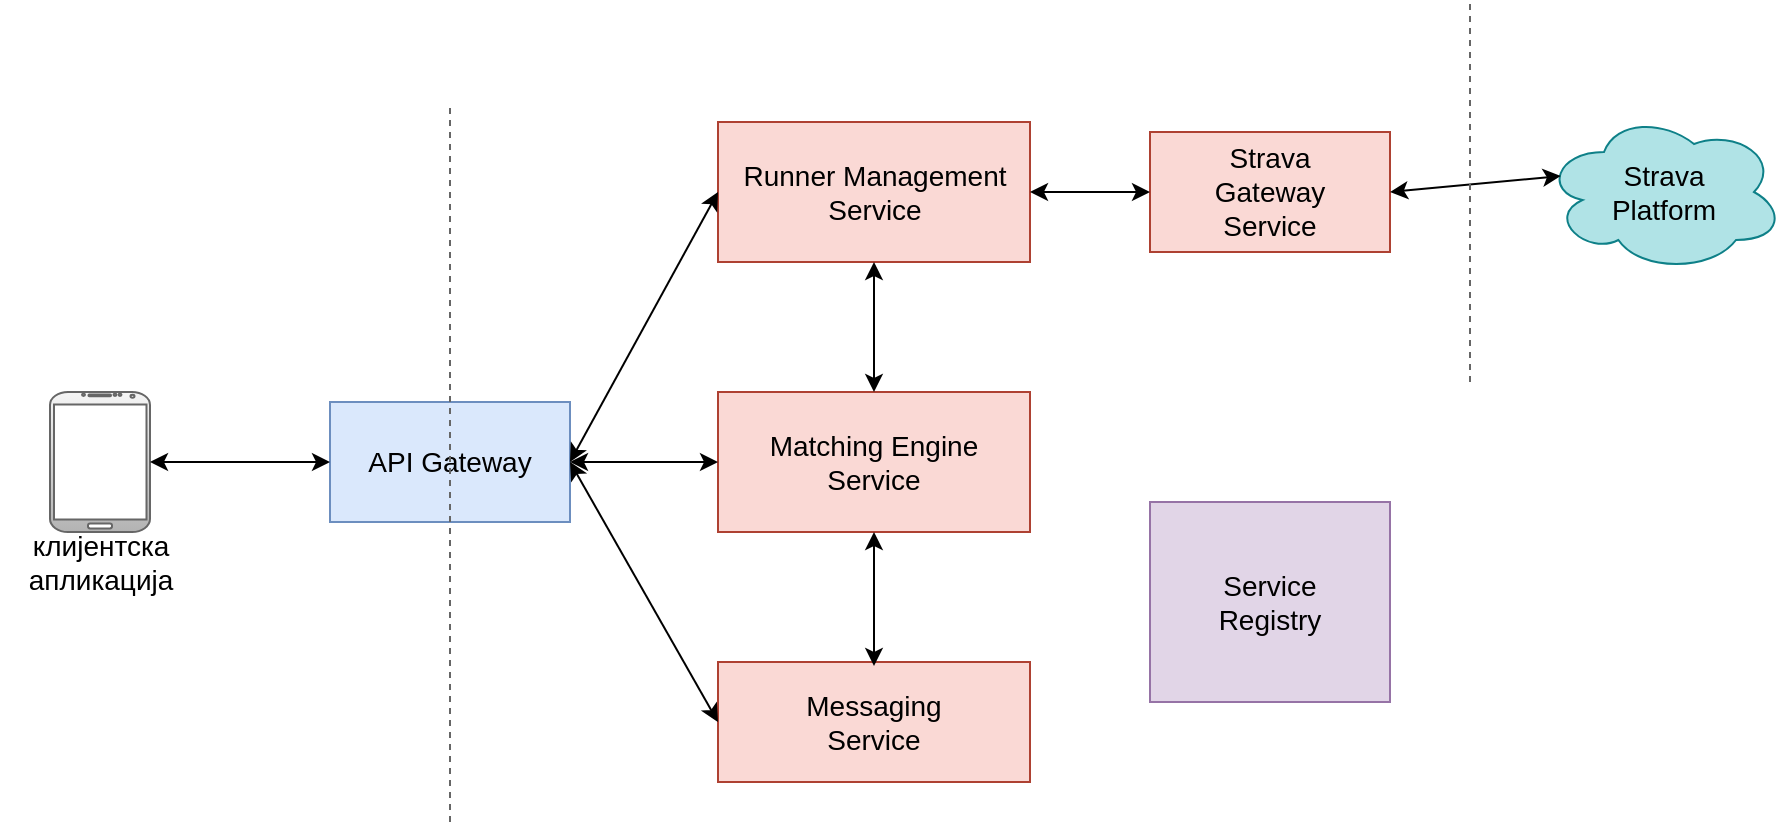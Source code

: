 <mxfile version="14.9.2" type="device"><diagram id="ffxtIwfKnkr2le77iIuc" name="Page-1"><mxGraphModel dx="1422" dy="1905" grid="1" gridSize="10" guides="1" tooltips="1" connect="1" arrows="1" fold="1" page="1" pageScale="1" pageWidth="827" pageHeight="1169" math="0" shadow="0"><root><mxCell id="0"/><mxCell id="1" parent="0"/><mxCell id="Vy8d0Gn3gmAvOFZjUfgk-3" value="API Gateway" style="rounded=0;whiteSpace=wrap;html=1;fillColor=#dae8fc;strokeColor=#6c8ebf;fontSize=14;" parent="1" vertex="1"><mxGeometry x="220" y="190" width="120" height="60" as="geometry"/></mxCell><mxCell id="Vy8d0Gn3gmAvOFZjUfgk-6" value="" style="verticalLabelPosition=bottom;verticalAlign=top;html=1;shadow=0;dashed=0;strokeWidth=1;shape=mxgraph.android.phone2;strokeColor=#666666;fillColor=#f5f5f5;gradientColor=#b3b3b3;labelBackgroundColor=#ffffff;" parent="1" vertex="1"><mxGeometry x="80" y="185" width="50" height="70" as="geometry"/></mxCell><mxCell id="Vy8d0Gn3gmAvOFZjUfgk-10" value="клијентска&lt;br&gt;&lt;div&gt;апликација&lt;/div&gt;" style="text;html=1;align=center;verticalAlign=middle;resizable=0;points=[];autosize=1;strokeColor=none;fontSize=14;" parent="1" vertex="1"><mxGeometry x="55" y="250" width="100" height="40" as="geometry"/></mxCell><mxCell id="Vy8d0Gn3gmAvOFZjUfgk-11" value="" style="endArrow=classic;startArrow=classic;html=1;exitX=1;exitY=0.5;exitDx=0;exitDy=0;exitPerimeter=0;entryX=0;entryY=0.5;entryDx=0;entryDy=0;" parent="1" source="Vy8d0Gn3gmAvOFZjUfgk-6" target="Vy8d0Gn3gmAvOFZjUfgk-3" edge="1"><mxGeometry width="50" height="50" relative="1" as="geometry"><mxPoint x="380" y="250" as="sourcePoint"/><mxPoint x="430" y="200" as="targetPoint"/></mxGeometry></mxCell><mxCell id="Vy8d0Gn3gmAvOFZjUfgk-12" value="" style="endArrow=none;dashed=1;html=1;gradientColor=#b3b3b3;fillColor=#f5f5f5;strokeColor=#666666;" parent="1" edge="1"><mxGeometry width="50" height="50" relative="1" as="geometry"><mxPoint x="280" y="400" as="sourcePoint"/><mxPoint x="280" y="40" as="targetPoint"/></mxGeometry></mxCell><mxCell id="Vy8d0Gn3gmAvOFZjUfgk-13" value="" style="rounded=0;whiteSpace=wrap;html=1;labelBackgroundColor=#FFFFCC;fillColor=#fad9d5;strokeColor=#ae4132;" parent="1" vertex="1"><mxGeometry x="414" y="50" width="156" height="70" as="geometry"/></mxCell><mxCell id="Vy8d0Gn3gmAvOFZjUfgk-16" value="Runner Management&lt;br style=&quot;font-size: 14px;&quot;&gt;Service" style="text;html=1;align=center;verticalAlign=middle;resizable=0;points=[];autosize=1;strokeColor=none;fontSize=14;" parent="1" vertex="1"><mxGeometry x="417" y="65" width="150" height="40" as="geometry"/></mxCell><mxCell id="Vy8d0Gn3gmAvOFZjUfgk-17" value="" style="endArrow=classic;html=1;exitX=1;exitY=0.5;exitDx=0;exitDy=0;entryX=0;entryY=0.5;entryDx=0;entryDy=0;startArrow=classic;startFill=1;endFill=1;" parent="1" source="Vy8d0Gn3gmAvOFZjUfgk-3" target="Vy8d0Gn3gmAvOFZjUfgk-13" edge="1"><mxGeometry width="50" height="50" relative="1" as="geometry"><mxPoint x="380" y="220" as="sourcePoint"/><mxPoint x="409" y="180" as="targetPoint"/></mxGeometry></mxCell><mxCell id="Vy8d0Gn3gmAvOFZjUfgk-18" value="Strava&lt;br style=&quot;font-size: 14px;&quot;&gt;Gateway&lt;br style=&quot;font-size: 14px;&quot;&gt;Service" style="rounded=0;whiteSpace=wrap;html=1;labelBackgroundColor=none;fillColor=#fad9d5;strokeColor=#ae4132;fontSize=14;" parent="1" vertex="1"><mxGeometry x="630" y="55" width="120" height="60" as="geometry"/></mxCell><mxCell id="Vy8d0Gn3gmAvOFZjUfgk-19" value="Strava&lt;br style=&quot;font-size: 14px;&quot;&gt;Platform" style="ellipse;shape=cloud;whiteSpace=wrap;html=1;labelBackgroundColor=none;fillColor=#b0e3e6;strokeColor=#0e8088;fontSize=14;" parent="1" vertex="1"><mxGeometry x="827" y="45" width="120" height="80" as="geometry"/></mxCell><mxCell id="Vy8d0Gn3gmAvOFZjUfgk-20" value="" style="endArrow=classic;html=1;exitX=1;exitY=0.5;exitDx=0;exitDy=0;entryX=0;entryY=0.5;entryDx=0;entryDy=0;startArrow=classic;startFill=1;endFill=1;" parent="1" source="Vy8d0Gn3gmAvOFZjUfgk-13" target="Vy8d0Gn3gmAvOFZjUfgk-18" edge="1"><mxGeometry width="50" height="50" relative="1" as="geometry"><mxPoint x="530" y="200" as="sourcePoint"/><mxPoint x="580" y="150" as="targetPoint"/></mxGeometry></mxCell><mxCell id="Vy8d0Gn3gmAvOFZjUfgk-21" value="" style="endArrow=classic;html=1;entryX=0.07;entryY=0.4;entryDx=0;entryDy=0;entryPerimeter=0;exitX=1;exitY=0.5;exitDx=0;exitDy=0;startArrow=classic;startFill=1;endFill=1;" parent="1" source="Vy8d0Gn3gmAvOFZjUfgk-18" target="Vy8d0Gn3gmAvOFZjUfgk-19" edge="1"><mxGeometry width="50" height="50" relative="1" as="geometry"><mxPoint x="530" y="200" as="sourcePoint"/><mxPoint x="580" y="150" as="targetPoint"/></mxGeometry></mxCell><mxCell id="Vy8d0Gn3gmAvOFZjUfgk-22" value="" style="endArrow=none;dashed=1;html=1;gradientColor=#b3b3b3;fillColor=#f5f5f5;strokeColor=#666666;" parent="1" edge="1"><mxGeometry width="50" height="50" relative="1" as="geometry"><mxPoint x="790" y="180" as="sourcePoint"/><mxPoint x="790" y="-10" as="targetPoint"/></mxGeometry></mxCell><mxCell id="Vy8d0Gn3gmAvOFZjUfgk-23" value="Matching Engine&lt;br style=&quot;font-size: 14px;&quot;&gt;Service" style="rounded=0;whiteSpace=wrap;html=1;labelBackgroundColor=none;fillColor=#fad9d5;strokeColor=#ae4132;fontSize=14;" parent="1" vertex="1"><mxGeometry x="414" y="185" width="156" height="70" as="geometry"/></mxCell><mxCell id="Vy8d0Gn3gmAvOFZjUfgk-24" value="" style="endArrow=classic;html=1;entryX=0.5;entryY=1;entryDx=0;entryDy=0;exitX=0.5;exitY=0;exitDx=0;exitDy=0;startArrow=classic;startFill=1;endFill=1;" parent="1" source="Vy8d0Gn3gmAvOFZjUfgk-23" target="Vy8d0Gn3gmAvOFZjUfgk-13" edge="1"><mxGeometry width="50" height="50" relative="1" as="geometry"><mxPoint x="480" y="270" as="sourcePoint"/><mxPoint x="530" y="220" as="targetPoint"/></mxGeometry></mxCell><mxCell id="Vy8d0Gn3gmAvOFZjUfgk-25" value="" style="endArrow=classic;startArrow=classic;html=1;exitX=1;exitY=0.5;exitDx=0;exitDy=0;entryX=0;entryY=0.5;entryDx=0;entryDy=0;" parent="1" source="Vy8d0Gn3gmAvOFZjUfgk-3" target="Vy8d0Gn3gmAvOFZjUfgk-23" edge="1"><mxGeometry width="50" height="50" relative="1" as="geometry"><mxPoint x="370" y="270" as="sourcePoint"/><mxPoint x="420" y="220" as="targetPoint"/></mxGeometry></mxCell><mxCell id="Vy8d0Gn3gmAvOFZjUfgk-26" value="Messaging&lt;br style=&quot;font-size: 14px;&quot;&gt;Service" style="rounded=0;whiteSpace=wrap;html=1;labelBackgroundColor=none;fillColor=#fad9d5;strokeColor=#ae4132;fontSize=14;" parent="1" vertex="1"><mxGeometry x="414" y="320" width="156" height="60" as="geometry"/></mxCell><mxCell id="Vy8d0Gn3gmAvOFZjUfgk-27" value="" style="endArrow=classic;startArrow=classic;html=1;entryX=0;entryY=0.5;entryDx=0;entryDy=0;exitX=1;exitY=0.5;exitDx=0;exitDy=0;" parent="1" source="Vy8d0Gn3gmAvOFZjUfgk-3" target="Vy8d0Gn3gmAvOFZjUfgk-26" edge="1"><mxGeometry width="50" height="50" relative="1" as="geometry"><mxPoint x="350" y="270" as="sourcePoint"/><mxPoint x="510" y="220" as="targetPoint"/></mxGeometry></mxCell><mxCell id="fFyvGWWS_eryVuXlkrz3-1" value="Service&lt;br style=&quot;font-size: 14px;&quot;&gt;Registry" style="rounded=0;whiteSpace=wrap;html=1;fillColor=#e1d5e7;strokeColor=#9673a6;fontSize=14;" parent="1" vertex="1"><mxGeometry x="630" y="240" width="120" height="100" as="geometry"/></mxCell><mxCell id="5whqylpDLLIXqGYL_GbR-1" value="" style="endArrow=classic;startArrow=classic;html=1;exitX=0.5;exitY=0.033;exitDx=0;exitDy=0;exitPerimeter=0;entryX=0.5;entryY=1;entryDx=0;entryDy=0;" parent="1" source="Vy8d0Gn3gmAvOFZjUfgk-26" target="Vy8d0Gn3gmAvOFZjUfgk-23" edge="1"><mxGeometry width="50" height="50" relative="1" as="geometry"><mxPoint x="700" y="150" as="sourcePoint"/><mxPoint x="750" y="100" as="targetPoint"/></mxGeometry></mxCell></root></mxGraphModel></diagram></mxfile>
